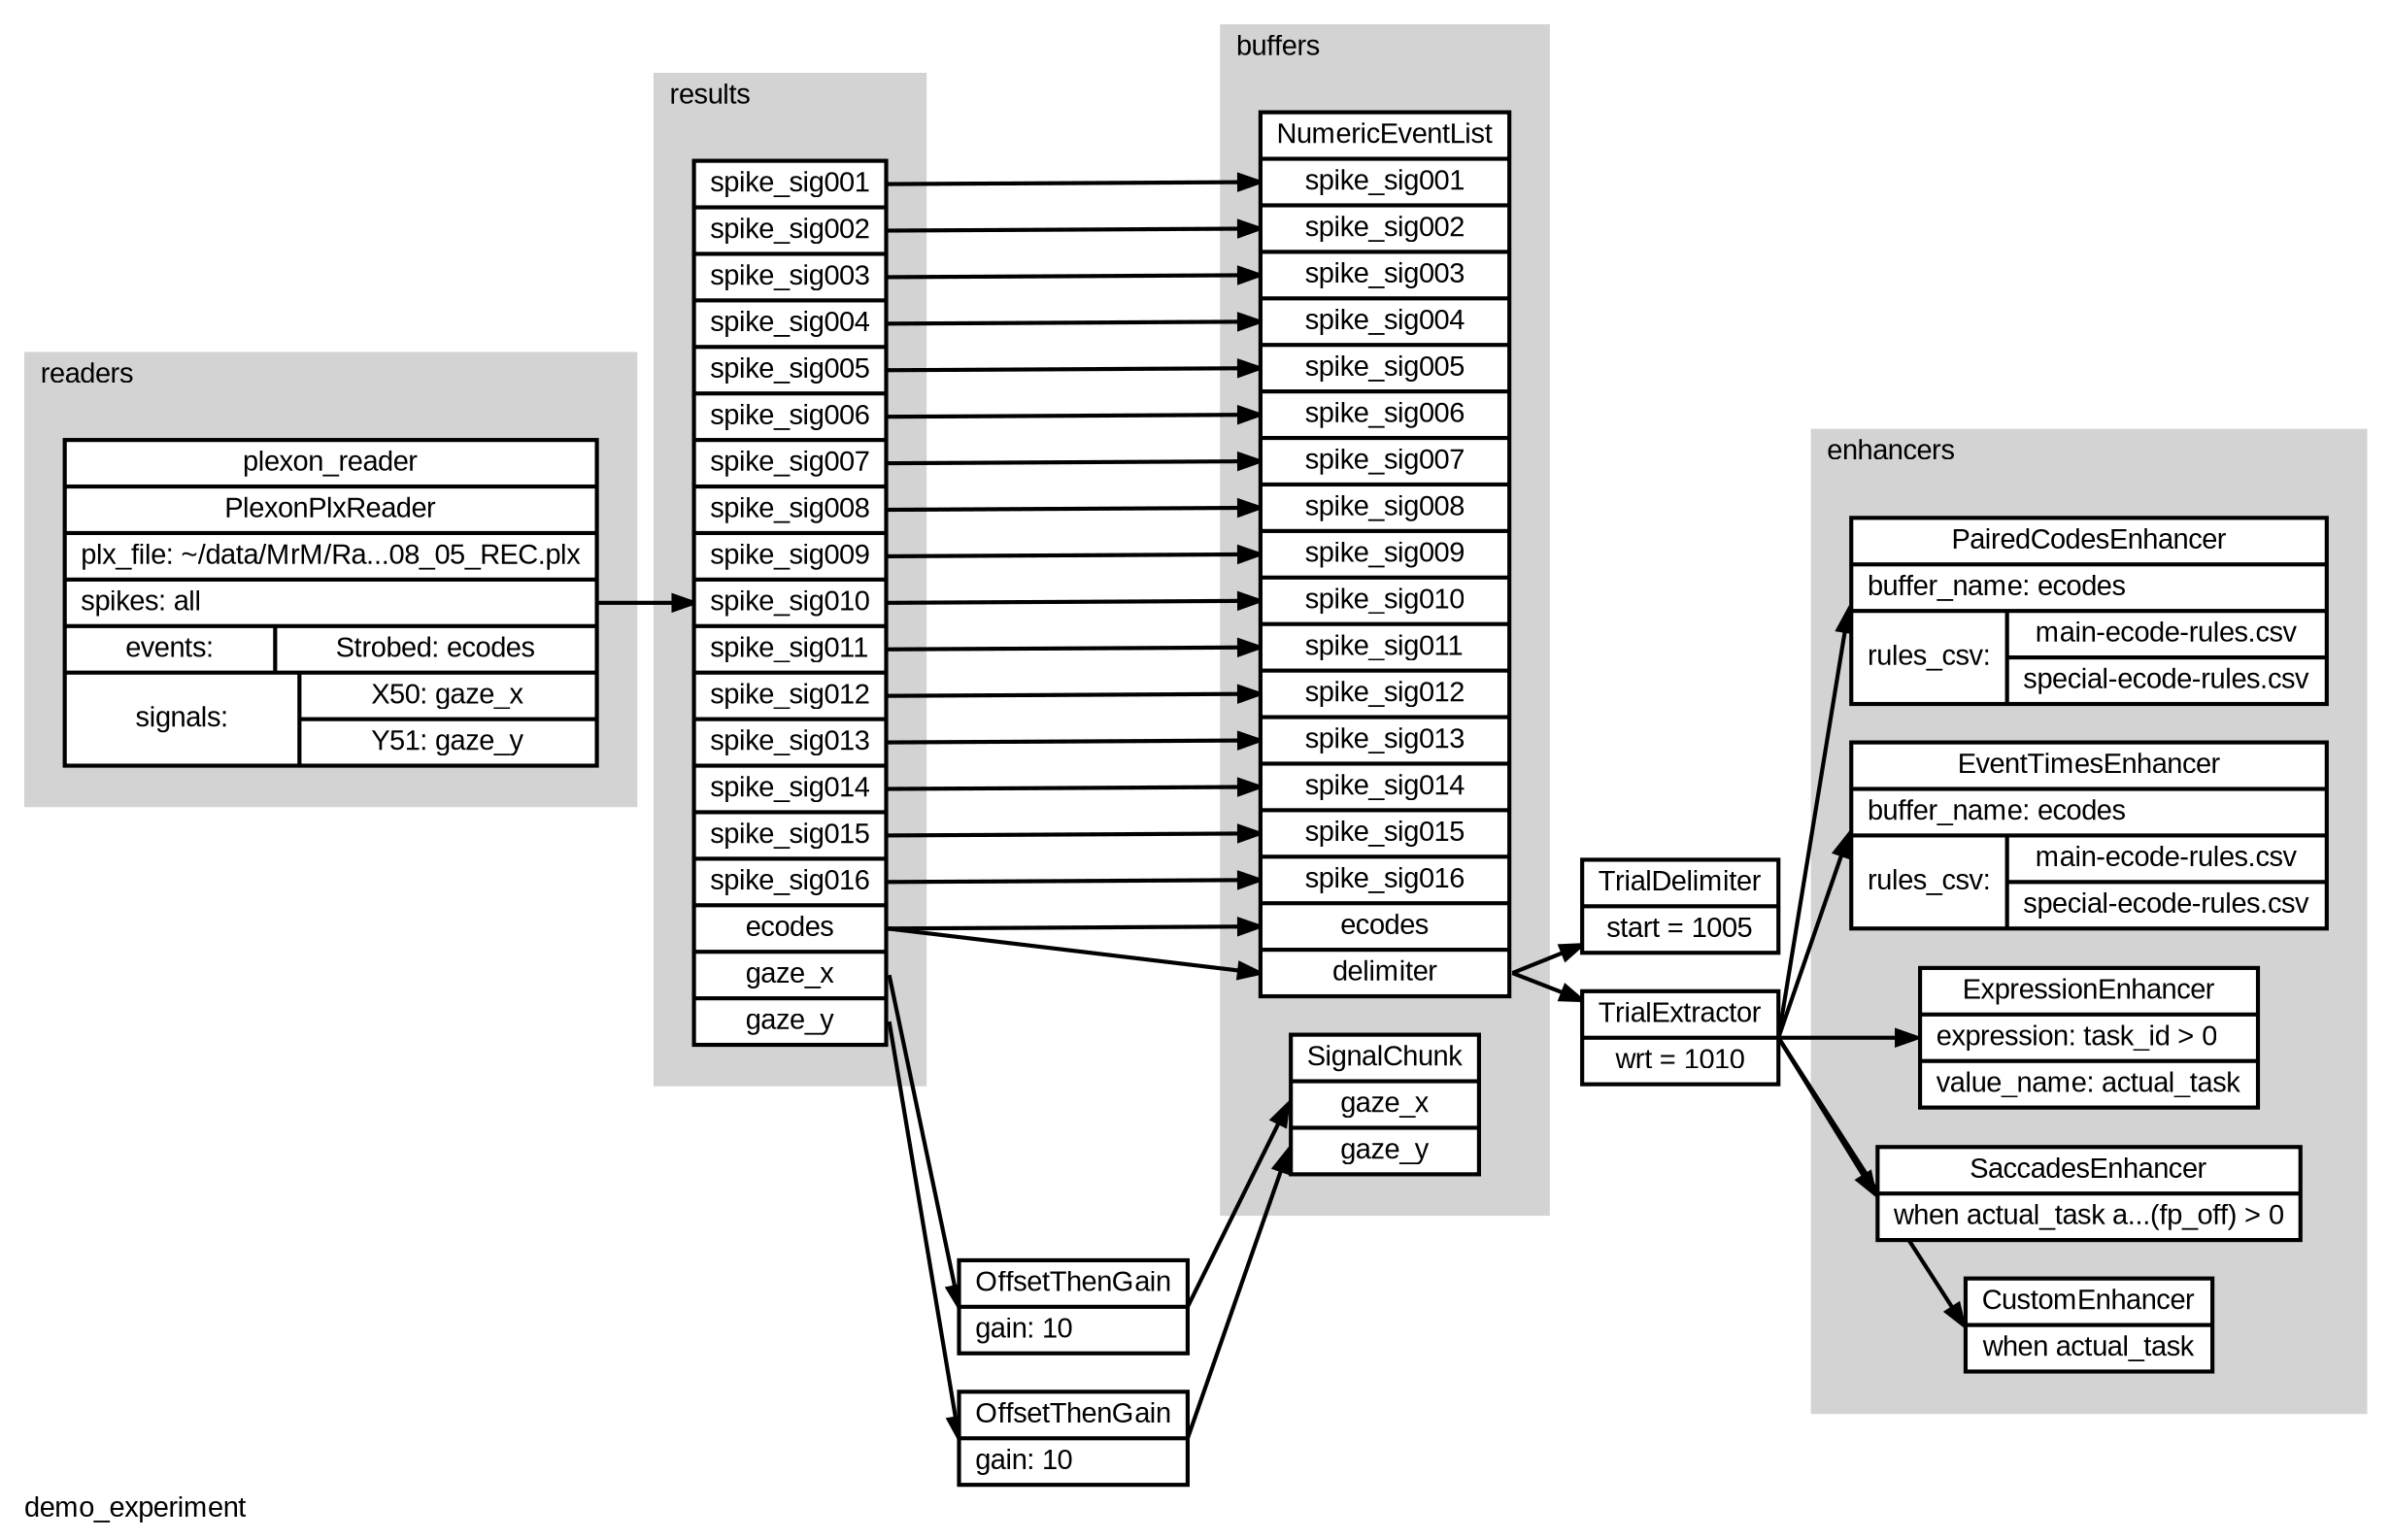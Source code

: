 digraph demo_experiment {
	graph [fontname=Arial label=demo_experiment labeljust=l outputorder=edgesfirst overlap=scale rankdir=LR splines=false]
	node [fillcolor=white fontname=Arial penwidth=2.0 shape=record style=filled]
	edge [fontname=Arial penwidth=2.0]
	subgraph cluster_buffers {
		graph [bgcolor=lightgray color=transparent fontname=Arial label=buffers margin=20 rank=same]
		event_list [label="NumericEventList|<spike_sig001>spike_sig001|<spike_sig002>spike_sig002|<spike_sig003>spike_sig003|<spike_sig004>spike_sig004|<spike_sig005>spike_sig005|<spike_sig006>spike_sig006|<spike_sig007>spike_sig007|<spike_sig008>spike_sig008|<spike_sig009>spike_sig009|<spike_sig010>spike_sig010|<spike_sig011>spike_sig011|<spike_sig012>spike_sig012|<spike_sig013>spike_sig013|<spike_sig014>spike_sig014|<spike_sig015>spike_sig015|<spike_sig016>spike_sig016|<ecodes>ecodes|<delimiter>delimiter"]
		signal_chunk [label="SignalChunk|<gaze_x>gaze_x|<gaze_y>gaze_y"]
	}
	trial_delimiter [label="TrialDelimiter|start = 1005"]
	event_list:delimiter:e -> trial_delimiter
	trial_extractor [label="TrialExtractor|wrt = 1010"]
	event_list:delimiter:e -> trial_extractor
	trial_extractor:e -> enhancer_0:w
	trial_extractor:e -> enhancer_1:w
	trial_extractor:e -> enhancer_2:w
	trial_extractor:e -> enhancer_3:w
	trial_extractor:e -> enhancer_4:w
	subgraph cluster_enhancers {
		graph [bgcolor=lightgray color=transparent fontname=Arial label=enhancers margin=20 rank=same]
		enhancer_0 [label="PairedCodesEnhancer|buffer_name: ecodes\l|{rules_csv: |{ main-ecode-rules.csv|special-ecode-rules.csv }}"]
		enhancer_1 [label="EventTimesEnhancer|buffer_name: ecodes\l|{rules_csv: |{ main-ecode-rules.csv|special-ecode-rules.csv }}"]
		enhancer_2 [label="ExpressionEnhancer|expression: task_id \> 0\l|value_name: actual_task\l"]
		enhancer_3 [label="SaccadesEnhancer|when actual_task a...(fp_off) \> 0"]
		enhancer_4 [label="CustomEnhancer|when actual_task"]
	}
	subgraph cluster_readers {
		graph [bgcolor=lightgray color=transparent fontname=Arial label=readers margin=20 rank=same]
		plexon_reader [label="plexon_reader|PlexonPlxReader|plx_file: ~/data/MrM/Ra...08_05_REC.plx\l|spikes: all\l|{events: |{ Strobed: ecodes }}|{signals: |{ X50: gaze_x|Y51: gaze_y }}"]
	}
	plexon_reader -> plexon_reader_results
	subgraph cluster_results {
		graph [bgcolor=lightgray color=transparent fontname=Arial label=results margin=20 rank=same]
		plexon_reader_results [label="<spike_sig001>spike_sig001|<spike_sig002>spike_sig002|<spike_sig003>spike_sig003|<spike_sig004>spike_sig004|<spike_sig005>spike_sig005|<spike_sig006>spike_sig006|<spike_sig007>spike_sig007|<spike_sig008>spike_sig008|<spike_sig009>spike_sig009|<spike_sig010>spike_sig010|<spike_sig011>spike_sig011|<spike_sig012>spike_sig012|<spike_sig013>spike_sig013|<spike_sig014>spike_sig014|<spike_sig015>spike_sig015|<spike_sig016>spike_sig016|<ecodes>ecodes|<gaze_x>gaze_x|<gaze_y>gaze_y"]
	}
	plexon_reader_results:spike_sig001:e -> event_list:spike_sig001:w
	plexon_reader_results:spike_sig002:e -> event_list:spike_sig002:w
	plexon_reader_results:spike_sig003:e -> event_list:spike_sig003:w
	plexon_reader_results:spike_sig004:e -> event_list:spike_sig004:w
	plexon_reader_results:spike_sig005:e -> event_list:spike_sig005:w
	plexon_reader_results:spike_sig006:e -> event_list:spike_sig006:w
	plexon_reader_results:spike_sig007:e -> event_list:spike_sig007:w
	plexon_reader_results:spike_sig008:e -> event_list:spike_sig008:w
	plexon_reader_results:spike_sig009:e -> event_list:spike_sig009:w
	plexon_reader_results:spike_sig010:e -> event_list:spike_sig010:w
	plexon_reader_results:spike_sig011:e -> event_list:spike_sig011:w
	plexon_reader_results:spike_sig012:e -> event_list:spike_sig012:w
	plexon_reader_results:spike_sig013:e -> event_list:spike_sig013:w
	plexon_reader_results:spike_sig014:e -> event_list:spike_sig014:w
	plexon_reader_results:spike_sig015:e -> event_list:spike_sig015:w
	plexon_reader_results:spike_sig016:e -> event_list:spike_sig016:w
	plexon_reader_results:ecodes:e -> event_list:ecodes:w
	plexon_reader_route_17 [label="OffsetThenGain|gain: 10\l"]
	plexon_reader_results:gaze_x:e -> plexon_reader_route_17:w
	plexon_reader_route_17:e -> signal_chunk:gaze_x:w
	plexon_reader_route_18 [label="OffsetThenGain|gain: 10\l"]
	plexon_reader_results:gaze_y:e -> plexon_reader_route_18:w
	plexon_reader_route_18:e -> signal_chunk:gaze_y:w
	plexon_reader_results:ecodes:e -> event_list:delimiter:w
}
